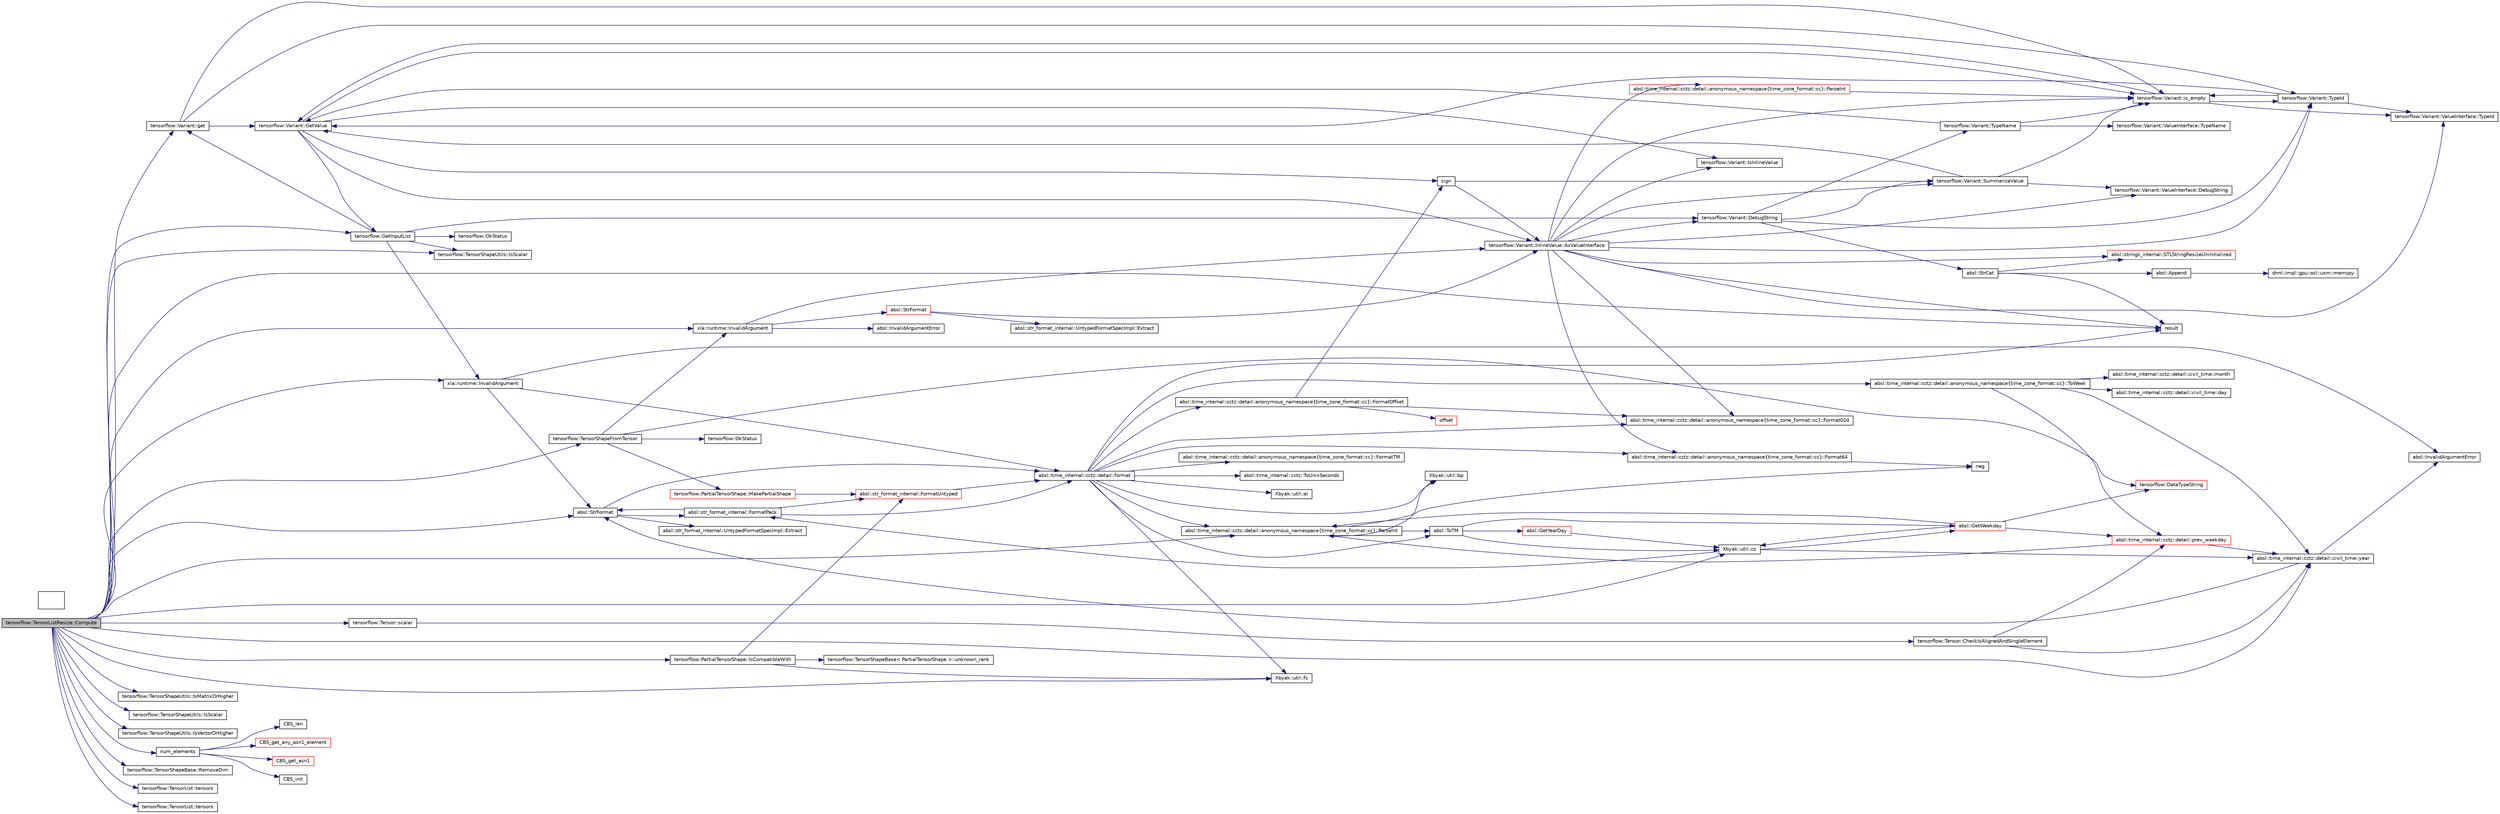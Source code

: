 strict digraph "tensorflow::TensorListResize::Compute" {
rankdir="LR";
node [fontname="Helvetica", fontsize="10", shape=record];
edge [fontname="Helvetica", fontsize="10", labelfontname="Helvetica", labelfontsize="10"];
Node1 [color="black", fillcolor="grey75", fontcolor="black", height="0.2", label="tensorflow::TensorListResize::Compute", style="filled", tooltip=" ", width="0.4"];
Node2 [URL="$classtensorflow_1_1Variant.html#a11a07f19b79358625a3da37407698d3e", color="black", fillcolor="white", height="0.2", label="tensorflow::Variant::get", style="filled", tooltip=" ", width="0.4"];
Node3 [URL="$classtensorflow_1_1Variant.html#a6d07d95d38217ed6412541cb1dd8d655", color="black", fillcolor="white", height="0.2", label="tensorflow::Variant::GetValue", style="filled", tooltip=" ", width="0.4"];
Node4 [URL="$structtensorflow_1_1Variant_1_1InlineValue.html#af88bae1a8727bc3829d4e380de8065f9", color="black", fillcolor="white", height="0.2", label="tensorflow::Variant::InlineValue::AsValueInterface", style="filled", tooltip=" ", width="0.4"];
Node5 [URL="$classtensorflow_1_1Variant.html#a3b474e255431cedb9b15f831c00e5a49", color="black", fillcolor="white", height="0.2", label="tensorflow::Variant::IsInlineValue", style="filled", tooltip=" ", width="0.4"];
Node6 [URL="$classtensorflow_1_1Variant.html#a27288abbb83374a1f52296d9e687763b", color="black", fillcolor="white", height="0.2", label="tensorflow::Variant::is_empty", style="filled", tooltip=" ", width="0.4"];
Node7 [URL="$classtensorflow_1_1Variant.html#a429ce2629a6d674617033add5ebd3c33", color="black", fillcolor="white", height="0.2", label="tensorflow::Variant::TypeId", style="filled", tooltip=" ", width="0.4"];
Node8 [URL="$structtensorflow_1_1Variant_1_1ValueInterface.html#a862e7cd2ff6099897aecbee03431f4a1", color="black", fillcolor="white", height="0.2", label="tensorflow::Variant::ValueInterface::TypeId", style="filled", tooltip=" ", width="0.4"];
Node10 [URL="$classtensorflow_1_1Variant.html#a2e14722e7fe1de5a6355e42edd534c46", color="black", fillcolor="white", height="0.2", label="tensorflow::Variant::DebugString", style="filled", tooltip=" ", width="0.4"];
Node14 [URL="$hwloc__is__thissystem_8c.html#ab482aea24d0fe3c7ab37981dcd4cdfa0", color="black", fillcolor="white", height="0.2", label="result", style="filled", tooltip=" ", width="0.4"];
Node15 [URL="$namespaceabsl_1_1strings__internal.html#a3b42e58848e7dba9408671c18d53ea6e", color="red", fillcolor="white", height="0.2", label="absl::strings_internal::STLStringResizeUninitialized", style="filled", tooltip=" ", width="0.4"];
Node16 [URL="$namespaceabsl_1_1time__internal_1_1cctz_1_1detail_1_1anonymous__namespace_02time__zone__format_8cc_03.html#af4d66da171b20d9d64fffc81cb992194", color="red", fillcolor="white", height="0.2", label="absl::time_internal::cctz::detail::anonymous_namespace\{time_zone_format::cc\}::ParseInt", style="filled", tooltip=" ", width="0.4"];
Node17 [URL="$classtensorflow_1_1Variant.html#a8be0cff5185cace47b66b139664af674", color="black", fillcolor="white", height="0.2", label="tensorflow::Variant::SummarizeValue", style="filled", tooltip=" ", width="0.4"];
Node18 [URL="$structtensorflow_1_1Variant_1_1ValueInterface.html#a4fc9bcf94071344e84a0c16714e1a9b6", color="black", fillcolor="white", height="0.2", label="tensorflow::Variant::ValueInterface::DebugString", style="filled", tooltip=" ", width="0.4"];
Node25 [URL="$namespaceabsl_1_1time__internal_1_1cctz_1_1detail_1_1anonymous__namespace_02time__zone__format_8cc_03.html#a43dea173766e9e4967205d85761adcb8", color="black", fillcolor="white", height="0.2", label="absl::time_internal::cctz::detail::anonymous_namespace\{time_zone_format::cc\}::Format02d", style="filled", tooltip=" ", width="0.4"];
Node26 [URL="$namespaceabsl_1_1time__internal_1_1cctz_1_1detail_1_1anonymous__namespace_02time__zone__format_8cc_03.html#ad96431cf1560d6e18a1c9567205bb758", color="black", fillcolor="white", height="0.2", label="absl::time_internal::cctz::detail::anonymous_namespace\{time_zone_format::cc\}::Format64", style="filled", tooltip=" ", width="0.4"];
Node31 [URL="$ArrayCwiseUnaryOps_8h.html#a12864dceb5157eacd89a12f45bb92098", color="black", fillcolor="white", height="0.2", label="sign", style="filled", tooltip=" ", width="0.4"];
Node33 [URL="$namespaceXbyak_1_1util.html#ae9bfe164eae50d423b4584999115a43f", color="black", fillcolor="white", height="0.2", label="Xbyak::util::fs", style="filled", tooltip=" ", width="0.4"];
Node34 [URL="$namespaceabsl_1_1time__internal_1_1cctz_1_1detail_1_1anonymous__namespace_02time__zone__format_8cc_03.html#af4d66da171b20d9d64fffc81cb992194", color="black", fillcolor="white", height="0.2", label="absl::time_internal::cctz::detail::anonymous_namespace\{time_zone_format::cc\}::ParseInt", style="filled", tooltip=" ", width="0.4"];
Node35 [URL="$namespaceabsl.html#ae1b773bd91c4fa9a0250002d0f306980", color="black", fillcolor="white", height="0.2", label="absl::ToTM", style="filled", tooltip=" ", width="0.4"];
Node36 [URL="$namespaceXbyak_1_1util.html#ae2693db0044c1513563ac80a02515dc5", color="black", fillcolor="white", height="0.2", label="Xbyak::util::cs", style="filled", tooltip=" ", width="0.4"];
Node37 [URL="$namespaceabsl.html#a2d3a10b16175e5bbf9522dc4f4e01ee4", color="red", fillcolor="white", height="0.2", label="absl::GetWeekday", style="filled", tooltip=" ", width="0.4"];
Node38 [URL="$namespacetensorflow.html#af4b9023ba0db842485e11083d1867916", color="red", fillcolor="white", height="0.2", label="tensorflow::DataTypeString", style="filled", tooltip=" ", width="0.4"];
Node46 [URL="$namespaceabsl_1_1time__internal_1_1cctz_1_1detail.html#ab575cbe2027f887944be53c745bc2d34", color="red", fillcolor="white", height="0.2", label="absl::time_internal::cctz::detail::prev_weekday", style="filled", tooltip=" ", width="0.4"];
Node47 [URL="$classabsl_1_1time__internal_1_1cctz_1_1detail_1_1civil__time.html#acbcf4f21cad20d83a9e412336524e9f6", color="black", fillcolor="white", height="0.2", label="absl::time_internal::cctz::detail::civil_time::year", style="filled", tooltip=" ", width="0.4"];
Node48 [URL="$namespaceabsl.html#a08a9c00e9bf27e116240cca4a9b6d264", color="black", fillcolor="white", height="0.2", label="absl::InvalidArgumentError", style="filled", tooltip=" ", width="0.4"];
Node49 [URL="$namespaceabsl.html#a98cbbfcb2d5675cc43cc9a278c015294", color="black", fillcolor="white", height="0.2", label="absl::StrFormat", style="filled", tooltip=" ", width="0.4"];
Node51 [URL="$namespaceabsl_1_1str__format__internal.html#a89bd04bf53e61ab432125c6027bcdcbc", color="black", fillcolor="white", height="0.2", label="absl::str_format_internal::FormatPack", style="filled", tooltip=" ", width="0.4"];
Node52 [URL="$namespaceabsl_1_1str__format__internal.html#a3e56f2396d099bf6126c322baa84839c", color="red", fillcolor="white", height="0.2", label="absl::str_format_internal::FormatUntyped", style="filled", tooltip=" ", width="0.4"];
Node53 [URL="$namespacexla_1_1runtime.html#afde60085d1254910dc9f06807f5f3359", color="black", fillcolor="white", height="0.2", label="xla::runtime::InvalidArgument", style="filled", tooltip=" ", width="0.4"];
Node54 [URL="$namespaceabsl.html#a08a9c00e9bf27e116240cca4a9b6d264", color="black", fillcolor="white", height="0.2", label="absl::InvalidArgumentError", style="filled", tooltip=" ", width="0.4"];
Node55 [URL="$namespaceabsl.html#a98cbbfcb2d5675cc43cc9a278c015294", color="red", fillcolor="white", height="0.2", label="absl::StrFormat", style="filled", tooltip=" ", width="0.4"];
Node56 [URL="$classabsl_1_1str__format__internal_1_1UntypedFormatSpecImpl.html#a0449fdca97c4c92133ab608b7f471bfb", color="black", fillcolor="white", height="0.2", label="absl::str_format_internal::UntypedFormatSpecImpl::Extract", style="filled", tooltip=" ", width="0.4"];
Node65 [URL="$classtensorflow_1_1PartialTensorShape.html#a2d360949b30b90f9a24c036effffa038", color="black", fillcolor="white", height="0.2", label="tensorflow::PartialTensorShape::IsCompatibleWith", style="filled", tooltip=" ", width="0.4"];
Node66 [URL="$classtensorflow_1_1TensorShapeBase.html#acbf7dc69f2b5fcab425f70484fd1b4ca", color="black", fillcolor="white", height="0.2", label="tensorflow::TensorShapeBase\< PartialTensorShape \>::unknown_rank", style="filled", tooltip="Return whether the rank is unknown.", width="0.4"];
Node67 [URL="$classtensorflow_1_1TensorShapeUtils.html#a2e5d25e9e2f7e34a9e400276eac21d45", color="black", fillcolor="white", height="0.2", label="tensorflow::TensorShapeUtils::IsMatrixOrHigher", style="filled", tooltip=" ", width="0.4"];
Node68 [URL="$classtensorflow_1_1TensorShapeUtils.html#a8ae2b8d9e1494cf09b2f3c20894d3c85", color="black", fillcolor="white", height="0.2", label="tensorflow::TensorShapeUtils::IsScalar", style="filled", tooltip=" ", width="0.4"];
Node69 [URL="$classtensorflow_1_1TensorShapeUtils.html#ad0fcb4299dca4983591f03f2a0f70a6b", color="black", fillcolor="white", height="0.2", label="tensorflow::TensorShapeUtils::IsVectorOrHigher", style="filled", tooltip=" ", width="0.4"];
Node70 [URL="$evp__asn1_8c.html#a47e43155390cb15cc9953d82f9052f2d", color="black", fillcolor="white", height="0.2", label="num_elements", style="filled", tooltip=" ", width="0.4"];
Node71 [URL="$cbs_8c.html#af5092691e3d36cfc3f39bb1ebc365116", color="red", fillcolor="white", height="0.2", label="CBS_get_any_asn1_element", style="filled", tooltip=" ", width="0.4"];
Node81 [URL="$cbs_8c.html#a5c136233c05843f86bca51f0f3f30b03", color="red", fillcolor="white", height="0.2", label="CBS_get_asn1", style="filled", tooltip=" ", width="0.4"];
Node75 [URL="$cbs_8c.html#ac587774d4452a909fb5893b280142d8e", color="black", fillcolor="white", height="0.2", label="CBS_init", style="filled", tooltip=" ", width="0.4"];
Node78 [URL="$cbs_8c.html#ae5086f90f48904b16a72d3a4c6eb5b9d", color="black", fillcolor="white", height="0.2", label="CBS_len", style="filled", tooltip=" ", width="0.4"];
Node85 [URL="$classtensorflow_1_1TensorShapeBase.html#a85b9ff6ffd5c040722f69b5d7f2eef11", color="black", fillcolor="white", height="0.2", label="tensorflow::TensorShapeBase::RemoveDim", style="filled", tooltip="Removes dimension d from the TensorShape. REQUIRES: 0 <= d < dims()", width="0.4"];
Node86 [URL="$classtensorflow_1_1Tensor.html#af36b0667149599e4b47d8207330c5a59", color="black", fillcolor="white", height="0.2", label="tensorflow::Tensor::scalar", style="filled", tooltip="Return the Tensor data as a TensorMap of fixed size 1: TensorMap<TensorFixedSize<T,...", width="0.4"];
Node87 [URL="$classtensorflow_1_1Tensor.html#a277fbe9e7bea1043517556c27ee6aa0a", color="black", fillcolor="white", height="0.2", label="tensorflow::Tensor::CheckIsAlignedAndSingleElement", style="filled", tooltip=" ", width="0.4"];
Node88 [URL="$structtensorflow_1_1TensorList.html#a3ba0a636f8205c968e3f2dd1a2c293bf", color="black", fillcolor="white", height="0.2", label="tensorflow::TensorList::tensors", style="filled", tooltip=" ", width="0.4"];
Node89 [URL="$namespacetensorflow.html#abcbfbb2e0abfd1e5f88db4942e99eb48", color="black", fillcolor="white", height="0.2", label="tensorflow::TensorShapeFromTensor", style="filled", tooltip=" ", width="0.4"];
Node90 [URL="$classtensorflow_1_1PartialTensorShape.html#ae2c52b07d218c863912bf19c156dc38b", color="red", fillcolor="white", height="0.2", label="tensorflow::PartialTensorShape::MakePartialShape", style="filled", tooltip="Returns a PartialTensorShape whose dimensions are dims[0], dims[1], ..., dims[n-1]....", width="0.4"];
Node92 [URL="$namespacetensorflow.html#ae917771d9f367e0ee8187ccc1fc608ea", color="black", fillcolor="white", height="0.2", label="tensorflow::OkStatus", style="filled", tooltip=" ", width="0.4"];
Node9 [URL="$namespacetensorflow.html#a65afb47c531bca869411ea2c96a08b14", color="black", fillcolor="white", height="0.2", label="tensorflow::GetInputList", style="filled", tooltip=" ", width="0.4"];
"\n";
Node11 [URL="$namespaceabsl.html#a0a476102d6d5cc8187427b7105e40b8a", color="black", fillcolor="white", height="0.2", label="absl::StrCat", style="filled", tooltip=" ", width="0.4"];
Node12 [URL="$namespaceabsl.html#aaa4ac3556462448586333f19104a2d56", color="black", fillcolor="white", height="0.2", label="absl::Append", style="filled", tooltip=" ", width="0.4"];
Node13 [URL="$namespacednnl_1_1impl_1_1gpu_1_1ocl_1_1usm.html#a7e60e91085b5c34b10c8b61a0997116f", color="black", fillcolor="white", height="0.2", label="dnnl::impl::gpu::ocl::usm::memcpy", style="filled", tooltip=" ", width="0.4"];
Node19 [URL="$classtensorflow_1_1Variant.html#a018e7957e4ace2b2933d61607a7edc09", color="black", fillcolor="white", height="0.2", label="tensorflow::Variant::TypeName", style="filled", tooltip=" ", width="0.4"];
Node20 [URL="$structtensorflow_1_1Variant_1_1ValueInterface.html#adb8aa9934aec4a12134ce01261f0da67", color="black", fillcolor="white", height="0.2", label="tensorflow::Variant::ValueInterface::TypeName", style="filled", tooltip=" ", width="0.4"];
Node21 [URL="$namespacexla_1_1runtime.html#afde60085d1254910dc9f06807f5f3359", color="black", fillcolor="white", height="0.2", label="xla::runtime::InvalidArgument", style="filled", tooltip=" ", width="0.4"];
Node22 [URL="$namespaceabsl_1_1time__internal_1_1cctz_1_1detail.html#ae80be8cbcab89d8a93c0e31b05ceeeb3", color="black", fillcolor="white", height="0.2", label="absl::time_internal::cctz::detail::format", style="filled", tooltip=" ", width="0.4"];
Node23 [URL="$namespaceXbyak_1_1util.html#afdc01236f9fc34af08543b60985e3ab0", color="black", fillcolor="white", height="0.2", label="Xbyak::util::al", style="filled", tooltip=" ", width="0.4"];
Node24 [URL="$namespaceXbyak_1_1util.html#a7e9e715e18947aea5ad8556d66b59e4e", color="black", fillcolor="white", height="0.2", label="Xbyak::util::bp", style="filled", tooltip=" ", width="0.4"];
Node27 [URL="$xbyak__aarch64__mnemonic__def_8h.html#ae22e4feb3386e622cc3fb2f3f8c77536", color="black", fillcolor="white", height="0.2", label="neg", style="filled", tooltip=" ", width="0.4"];
Node28 [URL="$namespaceabsl_1_1time__internal_1_1cctz_1_1detail_1_1anonymous__namespace_02time__zone__format_8cc_03.html#a64d630b46ff14b9348a3bf7ef078061e", color="black", fillcolor="white", height="0.2", label="absl::time_internal::cctz::detail::anonymous_namespace\{time_zone_format::cc\}::FormatOffset", style="filled", tooltip=" ", width="0.4"];
Node29 [URL="$decoder_8c.html#aa339350ac95e40bccafddf683d4fc1c8", color="red", fillcolor="white", height="0.2", label="offset", style="filled", tooltip=" ", width="0.4"];
Node32 [URL="$namespaceabsl_1_1time__internal_1_1cctz_1_1detail_1_1anonymous__namespace_02time__zone__format_8cc_03.html#abbd2145baf3e630a28f118e46455acd4", color="black", fillcolor="white", height="0.2", label="absl::time_internal::cctz::detail::anonymous_namespace\{time_zone_format::cc\}::FormatTM", style="filled", tooltip=" ", width="0.4"];
Node39 [URL="$namespaceabsl.html#a28bee85ec38c1418c7a6f564b64ac657", color="red", fillcolor="white", height="0.2", label="absl::GetYearDay", style="filled", tooltip=" ", width="0.4"];
Node42 [URL="$namespaceabsl_1_1time__internal_1_1cctz.html#af121b85d5487185b124d431e49709a0b", color="black", fillcolor="white", height="0.2", label="absl::time_internal::cctz::ToUnixSeconds", style="filled", tooltip=" ", width="0.4"];
Node43 [URL="$namespaceabsl_1_1time__internal_1_1cctz_1_1detail_1_1anonymous__namespace_02time__zone__format_8cc_03.html#a9e5412c6c98cf77777104a97bc77863c", color="black", fillcolor="white", height="0.2", label="absl::time_internal::cctz::detail::anonymous_namespace\{time_zone_format::cc\}::ToWeek", style="filled", tooltip=" ", width="0.4"];
Node44 [URL="$classabsl_1_1time__internal_1_1cctz_1_1detail_1_1civil__time.html#aac82900389229633e4461bed04e3f3b7", color="black", fillcolor="white", height="0.2", label="absl::time_internal::cctz::detail::civil_time::day", style="filled", tooltip=" ", width="0.4"];
Node45 [URL="$classabsl_1_1time__internal_1_1cctz_1_1detail_1_1civil__time.html#af53b2d4d114a9b29a3864a3c0da4caf8", color="black", fillcolor="white", height="0.2", label="absl::time_internal::cctz::detail::civil_time::month", style="filled", tooltip=" ", width="0.4"];
Node50 [URL="$classabsl_1_1str__format__internal_1_1UntypedFormatSpecImpl.html#a0449fdca97c4c92133ab608b7f471bfb", color="black", fillcolor="white", height="0.2", label="absl::str_format_internal::UntypedFormatSpecImpl::Extract", style="filled", tooltip=" ", width="0.4"];
Node59 [URL="$classtensorflow_1_1TensorShapeUtils.html#a8ae2b8d9e1494cf09b2f3c20894d3c85", color="black", fillcolor="white", height="0.2", label="tensorflow::TensorShapeUtils::IsScalar", style="filled", tooltip=" ", width="0.4"];
Node60 [URL="$namespacetensorflow.html#ae917771d9f367e0ee8187ccc1fc608ea", color="black", fillcolor="white", height="0.2", label="tensorflow::OkStatus", style="filled", tooltip=" ", width="0.4"];
Node61 [URL="$structtensorflow_1_1TensorList.html#a3ba0a636f8205c968e3f2dd1a2c293bf", color="black", fillcolor="white", height="0.2", label="tensorflow::TensorList::tensors", style="filled", tooltip=" ", width="0.4"];
Node1 -> Node2  [color="midnightblue", fontname="Helvetica", fontsize="10", style="solid"];
Node1 -> Node33  [color="midnightblue", fontname="Helvetica", fontsize="10", style="solid"];
Node1 -> Node34  [color="midnightblue", fontname="Helvetica", fontsize="10", style="solid"];
Node1 -> Node36  [color="midnightblue", fontname="Helvetica", fontsize="10", style="solid"];
Node1 -> Node53  [color="midnightblue", fontname="Helvetica", fontsize="10", style="solid"];
Node1 -> Node65  [color="midnightblue", fontname="Helvetica", fontsize="10", style="solid"];
Node1 -> Node67  [color="midnightblue", fontname="Helvetica", fontsize="10", style="solid"];
Node1 -> Node68  [color="midnightblue", fontname="Helvetica", fontsize="10", style="solid"];
Node1 -> Node69  [color="midnightblue", fontname="Helvetica", fontsize="10", style="solid"];
Node1 -> Node70  [color="midnightblue", fontname="Helvetica", fontsize="10", style="solid"];
Node1 -> Node47  [color="midnightblue", fontname="Helvetica", fontsize="10", style="solid"];
Node1 -> Node85  [color="midnightblue", fontname="Helvetica", fontsize="10", style="solid"];
Node1 -> Node86  [color="midnightblue", fontname="Helvetica", fontsize="10", style="solid"];
Node1 -> Node49  [color="midnightblue", fontname="Helvetica", fontsize="10", style="solid"];
Node1 -> Node88  [color="midnightblue", fontname="Helvetica", fontsize="10", style="solid"];
Node1 -> Node89  [color="midnightblue", fontname="Helvetica", fontsize="10", style="solid"];
Node1 -> Node9  [color="midnightblue", fontname="Helvetica", fontsize="10", style="solid"];
Node1 -> Node21  [color="midnightblue", fontname="Helvetica", fontsize="10", style="solid"];
Node1 -> Node59  [color="midnightblue", fontname="Helvetica", fontsize="10", style="solid"];
Node1 -> Node14  [color="midnightblue", fontname="Helvetica", fontsize="10", style="solid"];
Node1 -> Node61  [color="midnightblue", fontname="Helvetica", fontsize="10", style="solid"];
Node2 -> Node3  [color="midnightblue", fontname="Helvetica", fontsize="10", style="solid"];
Node2 -> Node6  [color="midnightblue", fontname="Helvetica", fontsize="10", style="solid"];
Node2 -> Node7  [color="midnightblue", fontname="Helvetica", fontsize="10", style="solid"];
Node3 -> Node4  [color="midnightblue", fontname="Helvetica", fontsize="10", style="solid"];
Node3 -> Node31  [color="midnightblue", fontname="Helvetica", fontsize="10", style="solid"];
Node3 -> Node6  [color="midnightblue", fontname="Helvetica", fontsize="10", style="solid"];
Node3 -> Node9  [color="midnightblue", fontname="Helvetica", fontsize="10", style="solid"];
Node3 -> Node5  [color="midnightblue", fontname="Helvetica", fontsize="10", style="solid"];
Node4 -> Node5  [color="midnightblue", fontname="Helvetica", fontsize="10", style="solid"];
Node4 -> Node6  [color="midnightblue", fontname="Helvetica", fontsize="10", style="solid"];
Node4 -> Node7  [color="midnightblue", fontname="Helvetica", fontsize="10", style="solid"];
Node4 -> Node8  [color="midnightblue", fontname="Helvetica", fontsize="10", style="solid"];
Node4 -> Node10  [color="midnightblue", fontname="Helvetica", fontsize="10", style="solid"];
Node4 -> Node14  [color="midnightblue", fontname="Helvetica", fontsize="10", style="solid"];
Node4 -> Node15  [color="midnightblue", fontname="Helvetica", fontsize="10", style="solid"];
Node4 -> Node16  [color="midnightblue", fontname="Helvetica", fontsize="10", style="solid"];
Node4 -> Node17  [color="midnightblue", fontname="Helvetica", fontsize="10", style="solid"];
Node4 -> Node18  [color="midnightblue", fontname="Helvetica", fontsize="10", style="solid"];
Node4 -> Node25  [color="midnightblue", fontname="Helvetica", fontsize="10", style="solid"];
Node4 -> Node26  [color="midnightblue", fontname="Helvetica", fontsize="10", style="solid"];
Node6 -> Node7  [color="midnightblue", fontname="Helvetica", fontsize="10", style="solid"];
Node6 -> Node8  [color="midnightblue", fontname="Helvetica", fontsize="10", style="solid"];
Node6 -> Node3  [color="midnightblue", fontname="Helvetica", fontsize="10", style="solid"];
Node7 -> Node3  [color="midnightblue", fontname="Helvetica", fontsize="10", style="solid"];
Node7 -> Node6  [color="midnightblue", fontname="Helvetica", fontsize="10", style="solid"];
Node7 -> Node8  [color="midnightblue", fontname="Helvetica", fontsize="10", style="solid"];
Node10 -> Node7  [color="midnightblue", fontname="Helvetica", fontsize="10", style="solid"];
Node10 -> Node11  [color="midnightblue", fontname="Helvetica", fontsize="10", style="solid"];
Node10 -> Node17  [color="midnightblue", fontname="Helvetica", fontsize="10", style="solid"];
Node10 -> Node19  [color="midnightblue", fontname="Helvetica", fontsize="10", style="solid"];
Node16 -> Node6  [color="midnightblue", fontname="Helvetica", fontsize="10", style="solid"];
Node17 -> Node18  [color="midnightblue", fontname="Helvetica", fontsize="10", style="solid"];
Node17 -> Node3  [color="midnightblue", fontname="Helvetica", fontsize="10", style="solid"];
Node17 -> Node6  [color="midnightblue", fontname="Helvetica", fontsize="10", style="solid"];
Node26 -> Node27  [color="midnightblue", fontname="Helvetica", fontsize="10", style="solid"];
Node31 -> Node4  [color="midnightblue", fontname="Helvetica", fontsize="10", style="solid"];
Node31 -> Node17  [color="midnightblue", fontname="Helvetica", fontsize="10", style="solid"];
Node34 -> Node35  [color="midnightblue", fontname="Helvetica", fontsize="10", style="solid"];
Node34 -> Node24  [color="midnightblue", fontname="Helvetica", fontsize="10", style="solid"];
Node34 -> Node27  [color="midnightblue", fontname="Helvetica", fontsize="10", style="solid"];
Node35 -> Node36  [color="midnightblue", fontname="Helvetica", fontsize="10", style="solid"];
Node35 -> Node37  [color="midnightblue", fontname="Helvetica", fontsize="10", style="solid"];
Node35 -> Node39  [color="midnightblue", fontname="Helvetica", fontsize="10", style="solid"];
Node36 -> Node37  [color="midnightblue", fontname="Helvetica", fontsize="10", style="solid"];
Node36 -> Node51  [color="midnightblue", fontname="Helvetica", fontsize="10", style="solid"];
Node36 -> Node47  [color="midnightblue", fontname="Helvetica", fontsize="10", style="solid"];
Node37 -> Node38  [color="midnightblue", fontname="Helvetica", fontsize="10", style="solid"];
Node37 -> Node34  [color="midnightblue", fontname="Helvetica", fontsize="10", style="solid"];
Node37 -> Node46  [color="midnightblue", fontname="Helvetica", fontsize="10", style="solid"];
Node37 -> Node36  [color="midnightblue", fontname="Helvetica", fontsize="10", style="solid"];
Node46 -> Node34  [color="midnightblue", fontname="Helvetica", fontsize="10", style="solid"];
Node46 -> Node47  [color="midnightblue", fontname="Helvetica", fontsize="10", style="solid"];
Node47 -> Node48  [color="midnightblue", fontname="Helvetica", fontsize="10", style="solid"];
Node47 -> Node49  [color="midnightblue", fontname="Helvetica", fontsize="10", style="solid"];
Node49 -> Node50  [color="midnightblue", fontname="Helvetica", fontsize="10", style="solid"];
Node49 -> Node22  [color="midnightblue", fontname="Helvetica", fontsize="10", style="solid"];
Node49 -> Node51  [color="midnightblue", fontname="Helvetica", fontsize="10", style="solid"];
Node51 -> Node52  [color="midnightblue", fontname="Helvetica", fontsize="10", style="solid"];
Node51 -> Node49  [color="midnightblue", fontname="Helvetica", fontsize="10", style="solid"];
Node51 -> Node22  [color="midnightblue", fontname="Helvetica", fontsize="10", style="solid"];
Node52 -> Node22  [color="midnightblue", fontname="Helvetica", fontsize="10", style="solid"];
Node53 -> Node4  [color="midnightblue", fontname="Helvetica", fontsize="10", style="solid"];
Node53 -> Node54  [color="midnightblue", fontname="Helvetica", fontsize="10", style="solid"];
Node53 -> Node55  [color="midnightblue", fontname="Helvetica", fontsize="10", style="solid"];
Node55 -> Node56  [color="midnightblue", fontname="Helvetica", fontsize="10", style="solid"];
Node55 -> Node4  [color="midnightblue", fontname="Helvetica", fontsize="10", style="solid"];
Node65 -> Node33  [color="midnightblue", fontname="Helvetica", fontsize="10", style="solid"];
Node65 -> Node52  [color="midnightblue", fontname="Helvetica", fontsize="10", style="solid"];
Node65 -> Node66  [color="midnightblue", fontname="Helvetica", fontsize="10", style="solid"];
Node70 -> Node71  [color="midnightblue", fontname="Helvetica", fontsize="10", style="solid"];
Node70 -> Node81  [color="midnightblue", fontname="Helvetica", fontsize="10", style="solid"];
Node70 -> Node75  [color="midnightblue", fontname="Helvetica", fontsize="10", style="solid"];
Node70 -> Node78  [color="midnightblue", fontname="Helvetica", fontsize="10", style="solid"];
Node86 -> Node87  [color="midnightblue", fontname="Helvetica", fontsize="10", style="solid"];
Node87 -> Node46  [color="midnightblue", fontname="Helvetica", fontsize="10", style="solid"];
Node87 -> Node47  [color="midnightblue", fontname="Helvetica", fontsize="10", style="solid"];
Node89 -> Node38  [color="midnightblue", fontname="Helvetica", fontsize="10", style="solid"];
Node89 -> Node53  [color="midnightblue", fontname="Helvetica", fontsize="10", style="solid"];
Node89 -> Node90  [color="midnightblue", fontname="Helvetica", fontsize="10", style="solid"];
Node89 -> Node92  [color="midnightblue", fontname="Helvetica", fontsize="10", style="solid"];
Node90 -> Node52  [color="midnightblue", fontname="Helvetica", fontsize="10", style="solid"];
Node9 -> Node10  [color="midnightblue", fontname="Helvetica", fontsize="10", style="solid"];
Node9 -> Node2  [color="midnightblue", fontname="Helvetica", fontsize="10", style="solid"];
Node9 -> Node21  [color="midnightblue", fontname="Helvetica", fontsize="10", style="solid"];
Node9 -> Node59  [color="midnightblue", fontname="Helvetica", fontsize="10", style="solid"];
Node9 -> Node60  [color="midnightblue", fontname="Helvetica", fontsize="10", style="solid"];
Node11 -> Node12  [color="midnightblue", fontname="Helvetica", fontsize="10", style="solid"];
Node11 -> Node14  [color="midnightblue", fontname="Helvetica", fontsize="10", style="solid"];
Node11 -> Node15  [color="midnightblue", fontname="Helvetica", fontsize="10", style="solid"];
Node12 -> Node13  [color="midnightblue", fontname="Helvetica", fontsize="10", style="solid"];
Node19 -> Node3  [color="midnightblue", fontname="Helvetica", fontsize="10", style="solid"];
Node19 -> Node6  [color="midnightblue", fontname="Helvetica", fontsize="10", style="solid"];
Node19 -> Node20  [color="midnightblue", fontname="Helvetica", fontsize="10", style="solid"];
Node21 -> Node22  [color="midnightblue", fontname="Helvetica", fontsize="10", style="solid"];
Node21 -> Node48  [color="midnightblue", fontname="Helvetica", fontsize="10", style="solid"];
Node21 -> Node49  [color="midnightblue", fontname="Helvetica", fontsize="10", style="solid"];
Node22 -> Node23  [color="midnightblue", fontname="Helvetica", fontsize="10", style="solid"];
Node22 -> Node24  [color="midnightblue", fontname="Helvetica", fontsize="10", style="solid"];
Node22 -> Node25  [color="midnightblue", fontname="Helvetica", fontsize="10", style="solid"];
Node22 -> Node26  [color="midnightblue", fontname="Helvetica", fontsize="10", style="solid"];
Node22 -> Node28  [color="midnightblue", fontname="Helvetica", fontsize="10", style="solid"];
Node22 -> Node32  [color="midnightblue", fontname="Helvetica", fontsize="10", style="solid"];
Node22 -> Node33  [color="midnightblue", fontname="Helvetica", fontsize="10", style="solid"];
Node22 -> Node34  [color="midnightblue", fontname="Helvetica", fontsize="10", style="solid"];
Node22 -> Node14  [color="midnightblue", fontname="Helvetica", fontsize="10", style="solid"];
Node22 -> Node35  [color="midnightblue", fontname="Helvetica", fontsize="10", style="solid"];
Node22 -> Node42  [color="midnightblue", fontname="Helvetica", fontsize="10", style="solid"];
Node22 -> Node43  [color="midnightblue", fontname="Helvetica", fontsize="10", style="solid"];
Node28 -> Node25  [color="midnightblue", fontname="Helvetica", fontsize="10", style="solid"];
Node28 -> Node29  [color="midnightblue", fontname="Helvetica", fontsize="10", style="solid"];
Node28 -> Node31  [color="midnightblue", fontname="Helvetica", fontsize="10", style="solid"];
Node39 -> Node36  [color="midnightblue", fontname="Helvetica", fontsize="10", style="solid"];
Node43 -> Node44  [color="midnightblue", fontname="Helvetica", fontsize="10", style="solid"];
Node43 -> Node45  [color="midnightblue", fontname="Helvetica", fontsize="10", style="solid"];
Node43 -> Node46  [color="midnightblue", fontname="Helvetica", fontsize="10", style="solid"];
Node43 -> Node47  [color="midnightblue", fontname="Helvetica", fontsize="10", style="solid"];
}
